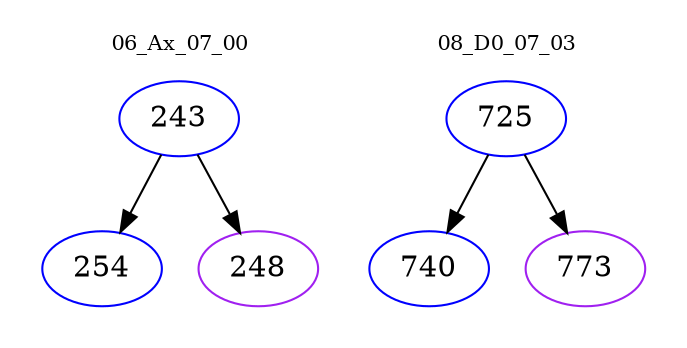 digraph{
subgraph cluster_0 {
color = white
label = "06_Ax_07_00";
fontsize=10;
T0_243 [label="243", color="blue"]
T0_243 -> T0_254 [color="black"]
T0_254 [label="254", color="blue"]
T0_243 -> T0_248 [color="black"]
T0_248 [label="248", color="purple"]
}
subgraph cluster_1 {
color = white
label = "08_D0_07_03";
fontsize=10;
T1_725 [label="725", color="blue"]
T1_725 -> T1_740 [color="black"]
T1_740 [label="740", color="blue"]
T1_725 -> T1_773 [color="black"]
T1_773 [label="773", color="purple"]
}
}
